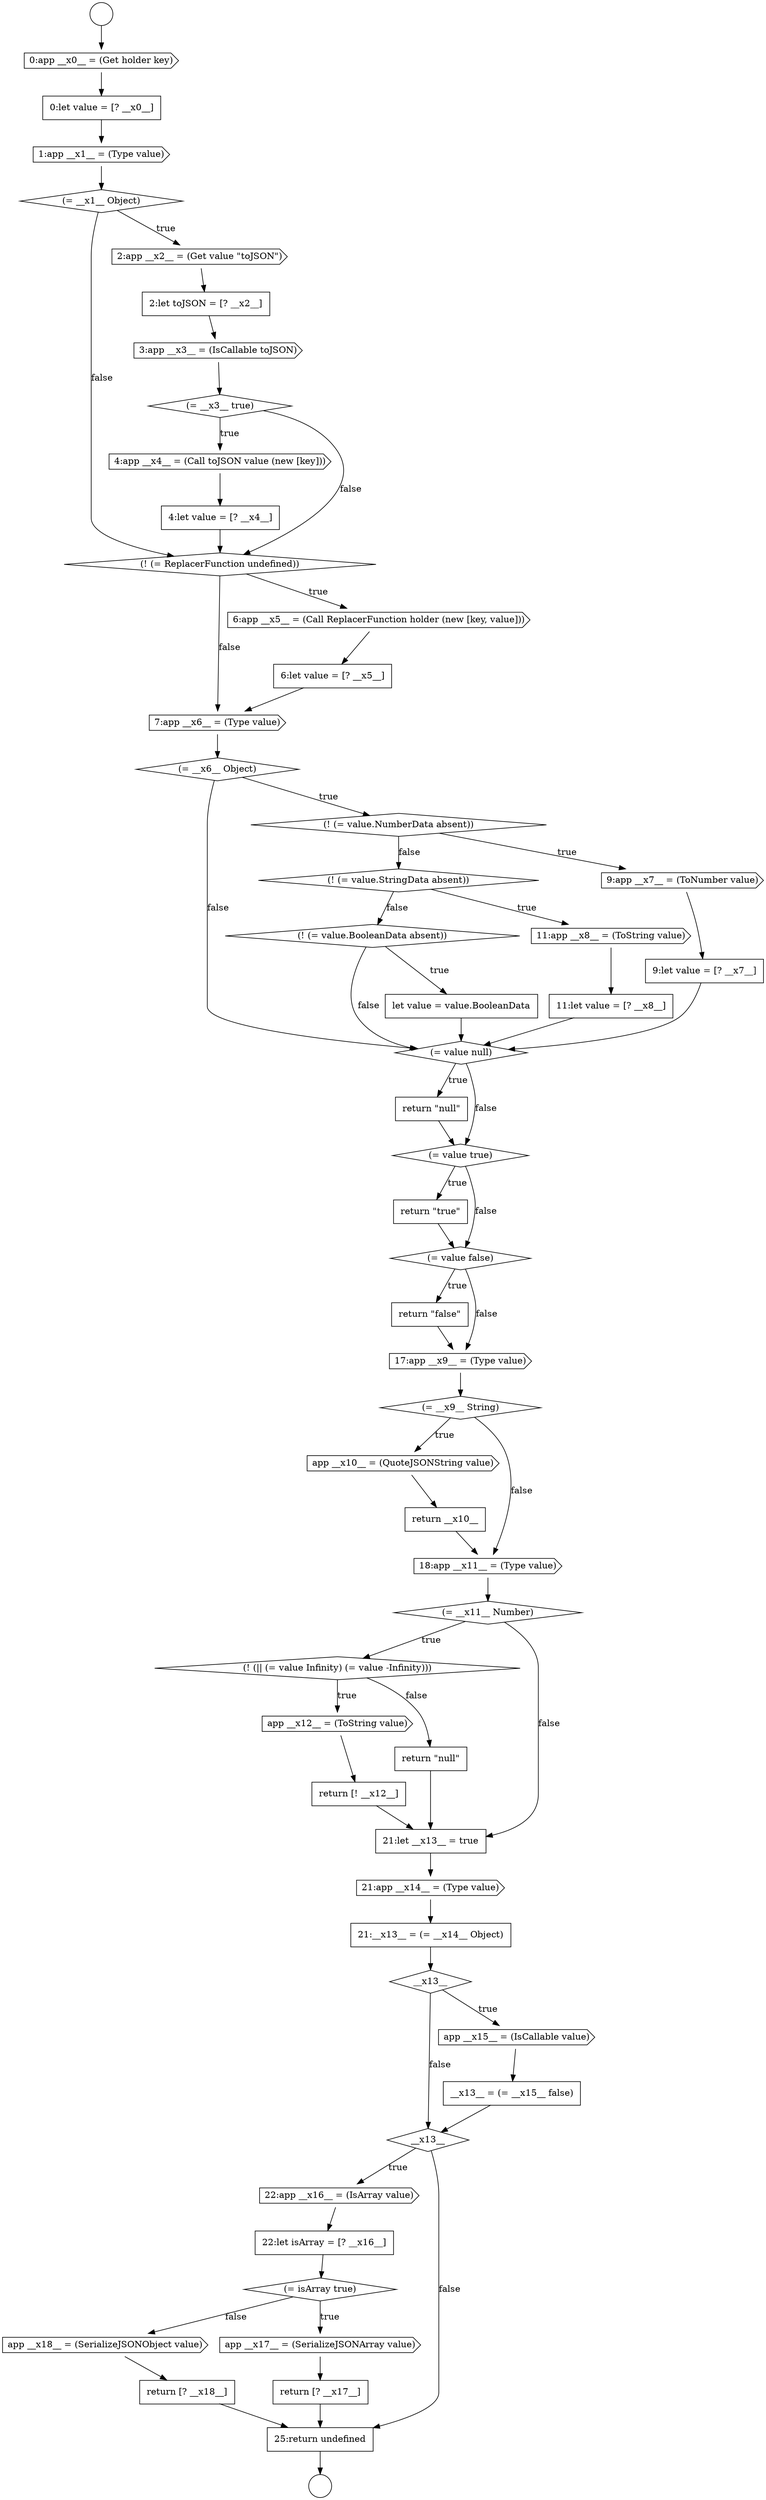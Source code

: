 digraph {
  node15306 [shape=none, margin=0, label=<<font color="black">
    <table border="0" cellborder="1" cellspacing="0" cellpadding="10">
      <tr><td align="left">return &quot;true&quot;</td></tr>
    </table>
  </font>> color="black" fillcolor="white" style=filled]
  node15312 [shape=none, margin=0, label=<<font color="black">
    <table border="0" cellborder="1" cellspacing="0" cellpadding="10">
      <tr><td align="left">return __x10__</td></tr>
    </table>
  </font>> color="black" fillcolor="white" style=filled]
  node15320 [shape=cds, label=<<font color="black">21:app __x14__ = (Type value)</font>> color="black" fillcolor="white" style=filled]
  node15316 [shape=cds, label=<<font color="black">app __x12__ = (ToString value)</font>> color="black" fillcolor="white" style=filled]
  node15301 [shape=diamond, label=<<font color="black">(! (= value.BooleanData absent))</font>> color="black" fillcolor="white" style=filled]
  node15288 [shape=cds, label=<<font color="black">4:app __x4__ = (Call toJSON value (new [key]))</font>> color="black" fillcolor="white" style=filled]
  node15315 [shape=diamond, label=<<font color="black">(! (|| (= value Infinity) (= value -Infinity)))</font>> color="black" fillcolor="white" style=filled]
  node15300 [shape=none, margin=0, label=<<font color="black">
    <table border="0" cellborder="1" cellspacing="0" cellpadding="10">
      <tr><td align="left">11:let value = [? __x8__]</td></tr>
    </table>
  </font>> color="black" fillcolor="white" style=filled]
  node15292 [shape=none, margin=0, label=<<font color="black">
    <table border="0" cellborder="1" cellspacing="0" cellpadding="10">
      <tr><td align="left">6:let value = [? __x5__]</td></tr>
    </table>
  </font>> color="black" fillcolor="white" style=filled]
  node15278 [shape=circle label=" " color="black" fillcolor="white" style=filled]
  node15303 [shape=diamond, label=<<font color="black">(= value null)</font>> color="black" fillcolor="white" style=filled]
  node15314 [shape=diamond, label=<<font color="black">(= __x11__ Number)</font>> color="black" fillcolor="white" style=filled]
  node15293 [shape=cds, label=<<font color="black">7:app __x6__ = (Type value)</font>> color="black" fillcolor="white" style=filled]
  node15325 [shape=diamond, label=<<font color="black">__x13__</font>> color="black" fillcolor="white" style=filled]
  node15282 [shape=cds, label=<<font color="black">1:app __x1__ = (Type value)</font>> color="black" fillcolor="white" style=filled]
  node15299 [shape=cds, label=<<font color="black">11:app __x8__ = (ToString value)</font>> color="black" fillcolor="white" style=filled]
  node15331 [shape=cds, label=<<font color="black">app __x18__ = (SerializeJSONObject value)</font>> color="black" fillcolor="white" style=filled]
  node15318 [shape=none, margin=0, label=<<font color="black">
    <table border="0" cellborder="1" cellspacing="0" cellpadding="10">
      <tr><td align="left">return &quot;null&quot;</td></tr>
    </table>
  </font>> color="black" fillcolor="white" style=filled]
  node15295 [shape=diamond, label=<<font color="black">(! (= value.NumberData absent))</font>> color="black" fillcolor="white" style=filled]
  node15286 [shape=cds, label=<<font color="black">3:app __x3__ = (IsCallable toJSON)</font>> color="black" fillcolor="white" style=filled]
  node15311 [shape=cds, label=<<font color="black">app __x10__ = (QuoteJSONString value)</font>> color="black" fillcolor="white" style=filled]
  node15328 [shape=diamond, label=<<font color="black">(= isArray true)</font>> color="black" fillcolor="white" style=filled]
  node15289 [shape=none, margin=0, label=<<font color="black">
    <table border="0" cellborder="1" cellspacing="0" cellpadding="10">
      <tr><td align="left">4:let value = [? __x4__]</td></tr>
    </table>
  </font>> color="black" fillcolor="white" style=filled]
  node15321 [shape=none, margin=0, label=<<font color="black">
    <table border="0" cellborder="1" cellspacing="0" cellpadding="10">
      <tr><td align="left">21:__x13__ = (= __x14__ Object)</td></tr>
    </table>
  </font>> color="black" fillcolor="white" style=filled]
  node15330 [shape=none, margin=0, label=<<font color="black">
    <table border="0" cellborder="1" cellspacing="0" cellpadding="10">
      <tr><td align="left">return [? __x17__]</td></tr>
    </table>
  </font>> color="black" fillcolor="white" style=filled]
  node15298 [shape=diamond, label=<<font color="black">(! (= value.StringData absent))</font>> color="black" fillcolor="white" style=filled]
  node15296 [shape=cds, label=<<font color="black">9:app __x7__ = (ToNumber value)</font>> color="black" fillcolor="white" style=filled]
  node15279 [shape=circle label=" " color="black" fillcolor="white" style=filled]
  node15302 [shape=none, margin=0, label=<<font color="black">
    <table border="0" cellborder="1" cellspacing="0" cellpadding="10">
      <tr><td align="left">let value = value.BooleanData</td></tr>
    </table>
  </font>> color="black" fillcolor="white" style=filled]
  node15313 [shape=cds, label=<<font color="black">18:app __x11__ = (Type value)</font>> color="black" fillcolor="white" style=filled]
  node15281 [shape=none, margin=0, label=<<font color="black">
    <table border="0" cellborder="1" cellspacing="0" cellpadding="10">
      <tr><td align="left">0:let value = [? __x0__]</td></tr>
    </table>
  </font>> color="black" fillcolor="white" style=filled]
  node15322 [shape=diamond, label=<<font color="black">__x13__</font>> color="black" fillcolor="white" style=filled]
  node15285 [shape=none, margin=0, label=<<font color="black">
    <table border="0" cellborder="1" cellspacing="0" cellpadding="10">
      <tr><td align="left">2:let toJSON = [? __x2__]</td></tr>
    </table>
  </font>> color="black" fillcolor="white" style=filled]
  node15317 [shape=none, margin=0, label=<<font color="black">
    <table border="0" cellborder="1" cellspacing="0" cellpadding="10">
      <tr><td align="left">return [! __x12__]</td></tr>
    </table>
  </font>> color="black" fillcolor="white" style=filled]
  node15290 [shape=diamond, label=<<font color="black">(! (= ReplacerFunction undefined))</font>> color="black" fillcolor="white" style=filled]
  node15307 [shape=diamond, label=<<font color="black">(= value false)</font>> color="black" fillcolor="white" style=filled]
  node15284 [shape=cds, label=<<font color="black">2:app __x2__ = (Get value &quot;toJSON&quot;)</font>> color="black" fillcolor="white" style=filled]
  node15329 [shape=cds, label=<<font color="black">app __x17__ = (SerializeJSONArray value)</font>> color="black" fillcolor="white" style=filled]
  node15280 [shape=cds, label=<<font color="black">0:app __x0__ = (Get holder key)</font>> color="black" fillcolor="white" style=filled]
  node15297 [shape=none, margin=0, label=<<font color="black">
    <table border="0" cellborder="1" cellspacing="0" cellpadding="10">
      <tr><td align="left">9:let value = [? __x7__]</td></tr>
    </table>
  </font>> color="black" fillcolor="white" style=filled]
  node15326 [shape=cds, label=<<font color="black">22:app __x16__ = (IsArray value)</font>> color="black" fillcolor="white" style=filled]
  node15291 [shape=cds, label=<<font color="black">6:app __x5__ = (Call ReplacerFunction holder (new [key, value]))</font>> color="black" fillcolor="white" style=filled]
  node15308 [shape=none, margin=0, label=<<font color="black">
    <table border="0" cellborder="1" cellspacing="0" cellpadding="10">
      <tr><td align="left">return &quot;false&quot;</td></tr>
    </table>
  </font>> color="black" fillcolor="white" style=filled]
  node15333 [shape=none, margin=0, label=<<font color="black">
    <table border="0" cellborder="1" cellspacing="0" cellpadding="10">
      <tr><td align="left">25:return undefined</td></tr>
    </table>
  </font>> color="black" fillcolor="white" style=filled]
  node15323 [shape=cds, label=<<font color="black">app __x15__ = (IsCallable value)</font>> color="black" fillcolor="white" style=filled]
  node15304 [shape=none, margin=0, label=<<font color="black">
    <table border="0" cellborder="1" cellspacing="0" cellpadding="10">
      <tr><td align="left">return &quot;null&quot;</td></tr>
    </table>
  </font>> color="black" fillcolor="white" style=filled]
  node15332 [shape=none, margin=0, label=<<font color="black">
    <table border="0" cellborder="1" cellspacing="0" cellpadding="10">
      <tr><td align="left">return [? __x18__]</td></tr>
    </table>
  </font>> color="black" fillcolor="white" style=filled]
  node15319 [shape=none, margin=0, label=<<font color="black">
    <table border="0" cellborder="1" cellspacing="0" cellpadding="10">
      <tr><td align="left">21:let __x13__ = true</td></tr>
    </table>
  </font>> color="black" fillcolor="white" style=filled]
  node15283 [shape=diamond, label=<<font color="black">(= __x1__ Object)</font>> color="black" fillcolor="white" style=filled]
  node15294 [shape=diamond, label=<<font color="black">(= __x6__ Object)</font>> color="black" fillcolor="white" style=filled]
  node15309 [shape=cds, label=<<font color="black">17:app __x9__ = (Type value)</font>> color="black" fillcolor="white" style=filled]
  node15324 [shape=none, margin=0, label=<<font color="black">
    <table border="0" cellborder="1" cellspacing="0" cellpadding="10">
      <tr><td align="left">__x13__ = (= __x15__ false)</td></tr>
    </table>
  </font>> color="black" fillcolor="white" style=filled]
  node15287 [shape=diamond, label=<<font color="black">(= __x3__ true)</font>> color="black" fillcolor="white" style=filled]
  node15310 [shape=diamond, label=<<font color="black">(= __x9__ String)</font>> color="black" fillcolor="white" style=filled]
  node15305 [shape=diamond, label=<<font color="black">(= value true)</font>> color="black" fillcolor="white" style=filled]
  node15327 [shape=none, margin=0, label=<<font color="black">
    <table border="0" cellborder="1" cellspacing="0" cellpadding="10">
      <tr><td align="left">22:let isArray = [? __x16__]</td></tr>
    </table>
  </font>> color="black" fillcolor="white" style=filled]
  node15328 -> node15329 [label=<<font color="black">true</font>> color="black"]
  node15328 -> node15331 [label=<<font color="black">false</font>> color="black"]
  node15282 -> node15283 [ color="black"]
  node15294 -> node15295 [label=<<font color="black">true</font>> color="black"]
  node15294 -> node15303 [label=<<font color="black">false</font>> color="black"]
  node15332 -> node15333 [ color="black"]
  node15307 -> node15308 [label=<<font color="black">true</font>> color="black"]
  node15307 -> node15309 [label=<<font color="black">false</font>> color="black"]
  node15323 -> node15324 [ color="black"]
  node15325 -> node15326 [label=<<font color="black">true</font>> color="black"]
  node15325 -> node15333 [label=<<font color="black">false</font>> color="black"]
  node15322 -> node15323 [label=<<font color="black">true</font>> color="black"]
  node15322 -> node15325 [label=<<font color="black">false</font>> color="black"]
  node15313 -> node15314 [ color="black"]
  node15286 -> node15287 [ color="black"]
  node15320 -> node15321 [ color="black"]
  node15298 -> node15299 [label=<<font color="black">true</font>> color="black"]
  node15298 -> node15301 [label=<<font color="black">false</font>> color="black"]
  node15302 -> node15303 [ color="black"]
  node15316 -> node15317 [ color="black"]
  node15324 -> node15325 [ color="black"]
  node15321 -> node15322 [ color="black"]
  node15278 -> node15280 [ color="black"]
  node15303 -> node15304 [label=<<font color="black">true</font>> color="black"]
  node15303 -> node15305 [label=<<font color="black">false</font>> color="black"]
  node15310 -> node15311 [label=<<font color="black">true</font>> color="black"]
  node15310 -> node15313 [label=<<font color="black">false</font>> color="black"]
  node15288 -> node15289 [ color="black"]
  node15283 -> node15284 [label=<<font color="black">true</font>> color="black"]
  node15283 -> node15290 [label=<<font color="black">false</font>> color="black"]
  node15300 -> node15303 [ color="black"]
  node15309 -> node15310 [ color="black"]
  node15312 -> node15313 [ color="black"]
  node15329 -> node15330 [ color="black"]
  node15304 -> node15305 [ color="black"]
  node15311 -> node15312 [ color="black"]
  node15281 -> node15282 [ color="black"]
  node15306 -> node15307 [ color="black"]
  node15295 -> node15296 [label=<<font color="black">true</font>> color="black"]
  node15295 -> node15298 [label=<<font color="black">false</font>> color="black"]
  node15289 -> node15290 [ color="black"]
  node15327 -> node15328 [ color="black"]
  node15318 -> node15319 [ color="black"]
  node15287 -> node15288 [label=<<font color="black">true</font>> color="black"]
  node15287 -> node15290 [label=<<font color="black">false</font>> color="black"]
  node15285 -> node15286 [ color="black"]
  node15301 -> node15302 [label=<<font color="black">true</font>> color="black"]
  node15301 -> node15303 [label=<<font color="black">false</font>> color="black"]
  node15291 -> node15292 [ color="black"]
  node15317 -> node15319 [ color="black"]
  node15330 -> node15333 [ color="black"]
  node15284 -> node15285 [ color="black"]
  node15292 -> node15293 [ color="black"]
  node15299 -> node15300 [ color="black"]
  node15319 -> node15320 [ color="black"]
  node15280 -> node15281 [ color="black"]
  node15314 -> node15315 [label=<<font color="black">true</font>> color="black"]
  node15314 -> node15319 [label=<<font color="black">false</font>> color="black"]
  node15305 -> node15306 [label=<<font color="black">true</font>> color="black"]
  node15305 -> node15307 [label=<<font color="black">false</font>> color="black"]
  node15308 -> node15309 [ color="black"]
  node15331 -> node15332 [ color="black"]
  node15333 -> node15279 [ color="black"]
  node15326 -> node15327 [ color="black"]
  node15315 -> node15316 [label=<<font color="black">true</font>> color="black"]
  node15315 -> node15318 [label=<<font color="black">false</font>> color="black"]
  node15290 -> node15291 [label=<<font color="black">true</font>> color="black"]
  node15290 -> node15293 [label=<<font color="black">false</font>> color="black"]
  node15293 -> node15294 [ color="black"]
  node15296 -> node15297 [ color="black"]
  node15297 -> node15303 [ color="black"]
}
